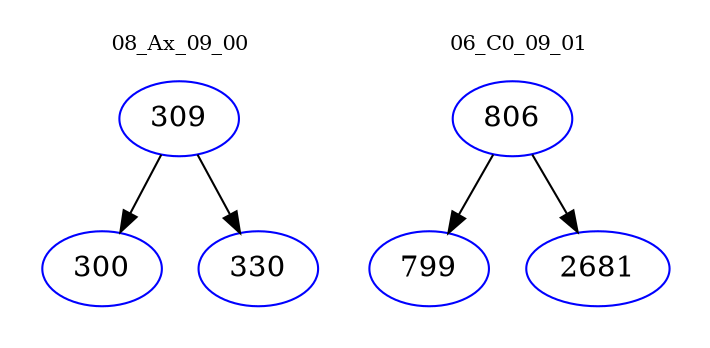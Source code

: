 digraph{
subgraph cluster_0 {
color = white
label = "08_Ax_09_00";
fontsize=10;
T0_309 [label="309", color="blue"]
T0_309 -> T0_300 [color="black"]
T0_300 [label="300", color="blue"]
T0_309 -> T0_330 [color="black"]
T0_330 [label="330", color="blue"]
}
subgraph cluster_1 {
color = white
label = "06_C0_09_01";
fontsize=10;
T1_806 [label="806", color="blue"]
T1_806 -> T1_799 [color="black"]
T1_799 [label="799", color="blue"]
T1_806 -> T1_2681 [color="black"]
T1_2681 [label="2681", color="blue"]
}
}
